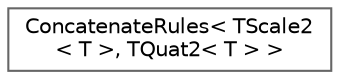 digraph "Graphical Class Hierarchy"
{
 // INTERACTIVE_SVG=YES
 // LATEX_PDF_SIZE
  bgcolor="transparent";
  edge [fontname=Helvetica,fontsize=10,labelfontname=Helvetica,labelfontsize=10];
  node [fontname=Helvetica,fontsize=10,shape=box,height=0.2,width=0.4];
  rankdir="LR";
  Node0 [id="Node000000",label="ConcatenateRules\< TScale2\l\< T \>, TQuat2\< T \> \>",height=0.2,width=0.4,color="grey40", fillcolor="white", style="filled",URL="$d5/d90/structConcatenateRules_3_01TScale2_3_01T_01_4_00_01TQuat2_3_01T_01_4_01_4.html",tooltip=" "];
}

